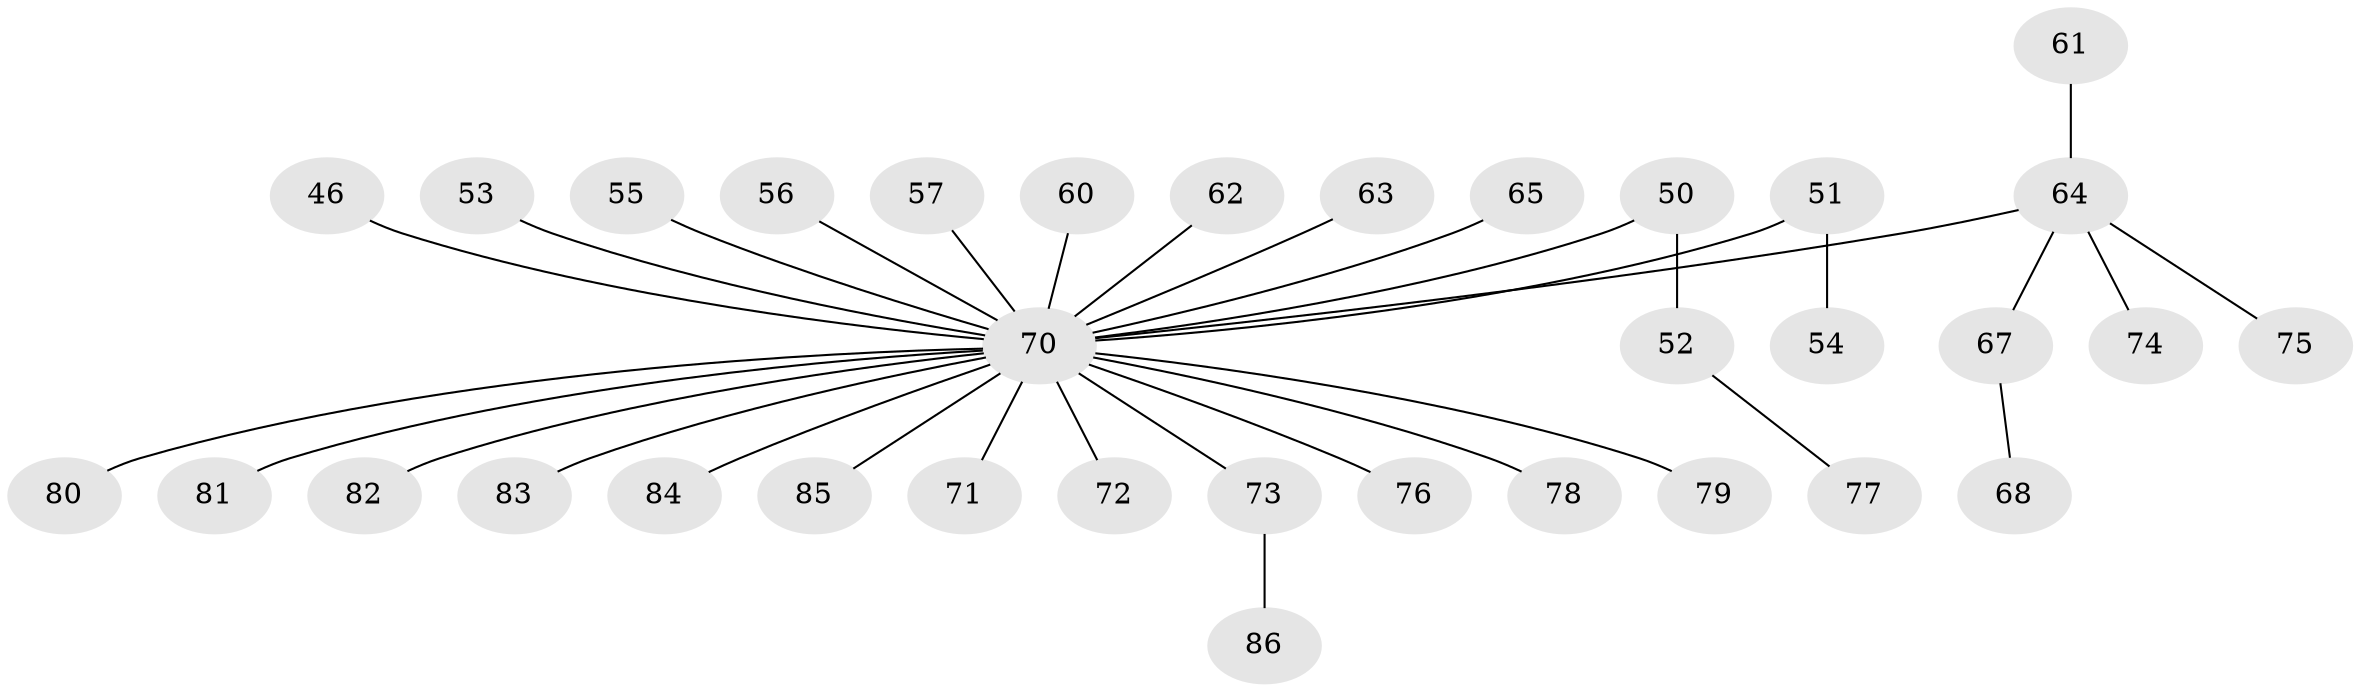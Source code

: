 // original degree distribution, {5: 0.05813953488372093, 2: 0.18604651162790697, 3: 0.16279069767441862, 4: 0.05813953488372093, 6: 0.011627906976744186, 1: 0.5232558139534884}
// Generated by graph-tools (version 1.1) at 2025/56/03/04/25 21:56:30]
// undirected, 34 vertices, 33 edges
graph export_dot {
graph [start="1"]
  node [color=gray90,style=filled];
  46;
  50;
  51;
  52;
  53;
  54;
  55;
  56;
  57;
  60;
  61;
  62;
  63;
  64 [super="+14+40+49"];
  65;
  67;
  68;
  70 [super="+1+45+58+59+69+43+44"];
  71;
  72;
  73 [super="+48+66"];
  74;
  75;
  76;
  77;
  78;
  79;
  80;
  81;
  82;
  83;
  84;
  85;
  86;
  46 -- 70;
  50 -- 52;
  50 -- 70;
  51 -- 54;
  51 -- 70;
  52 -- 77;
  53 -- 70;
  55 -- 70;
  56 -- 70;
  57 -- 70;
  60 -- 70;
  61 -- 64;
  62 -- 70;
  63 -- 70;
  64 -- 67;
  64 -- 75;
  64 -- 70;
  64 -- 74;
  65 -- 70;
  67 -- 68;
  70 -- 84;
  70 -- 71;
  70 -- 72;
  70 -- 76;
  70 -- 78;
  70 -- 79;
  70 -- 80;
  70 -- 81;
  70 -- 82;
  70 -- 83;
  70 -- 85;
  70 -- 73;
  73 -- 86;
}
